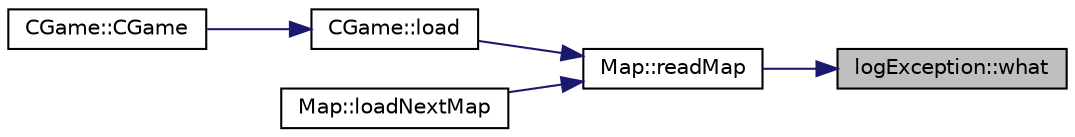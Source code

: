 digraph "logException::what"
{
 // LATEX_PDF_SIZE
  edge [fontname="Helvetica",fontsize="10",labelfontname="Helvetica",labelfontsize="10"];
  node [fontname="Helvetica",fontsize="10",shape=record];
  rankdir="RL";
  Node1 [label="logException::what",height=0.2,width=0.4,color="black", fillcolor="grey75", style="filled", fontcolor="black",tooltip=" "];
  Node1 -> Node2 [dir="back",color="midnightblue",fontsize="10",style="solid",fontname="Helvetica"];
  Node2 [label="Map::readMap",height=0.2,width=0.4,color="black", fillcolor="white", style="filled",URL="$classMap.html#a79a4355510b026646449df1852768c38",tooltip=" "];
  Node2 -> Node3 [dir="back",color="midnightblue",fontsize="10",style="solid",fontname="Helvetica"];
  Node3 [label="CGame::load",height=0.2,width=0.4,color="black", fillcolor="white", style="filled",URL="$classCGame.html#a9945af5487d059db1d7119ae16cd2dd3",tooltip=" "];
  Node3 -> Node4 [dir="back",color="midnightblue",fontsize="10",style="solid",fontname="Helvetica"];
  Node4 [label="CGame::CGame",height=0.2,width=0.4,color="black", fillcolor="white", style="filled",URL="$classCGame.html#a68085be13e3fe743b90b57f69c92e140",tooltip=" "];
  Node2 -> Node5 [dir="back",color="midnightblue",fontsize="10",style="solid",fontname="Helvetica"];
  Node5 [label="Map::loadNextMap",height=0.2,width=0.4,color="black", fillcolor="white", style="filled",URL="$classMap.html#a0a1bc119b284fc82e2f3b1c2956b4381",tooltip=" "];
}

